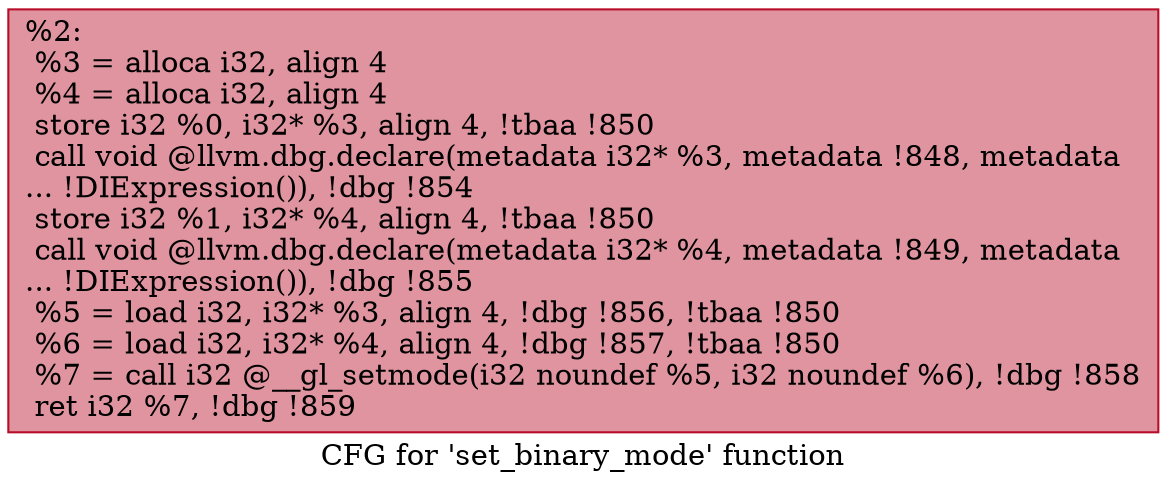 digraph "CFG for 'set_binary_mode' function" {
	label="CFG for 'set_binary_mode' function";

	Node0x22e16b0 [shape=record,color="#b70d28ff", style=filled, fillcolor="#b70d2870",label="{%2:\l  %3 = alloca i32, align 4\l  %4 = alloca i32, align 4\l  store i32 %0, i32* %3, align 4, !tbaa !850\l  call void @llvm.dbg.declare(metadata i32* %3, metadata !848, metadata\l... !DIExpression()), !dbg !854\l  store i32 %1, i32* %4, align 4, !tbaa !850\l  call void @llvm.dbg.declare(metadata i32* %4, metadata !849, metadata\l... !DIExpression()), !dbg !855\l  %5 = load i32, i32* %3, align 4, !dbg !856, !tbaa !850\l  %6 = load i32, i32* %4, align 4, !dbg !857, !tbaa !850\l  %7 = call i32 @__gl_setmode(i32 noundef %5, i32 noundef %6), !dbg !858\l  ret i32 %7, !dbg !859\l}"];
}
